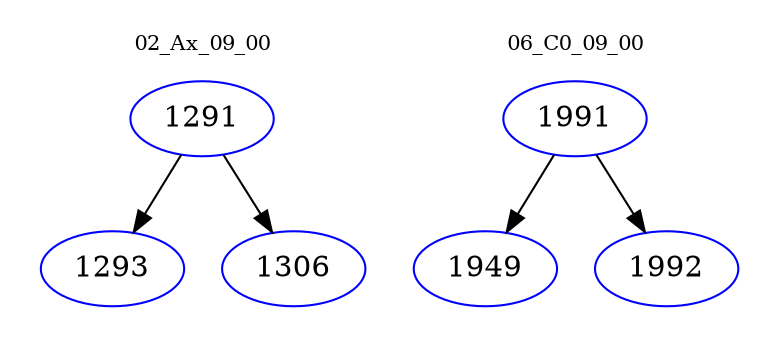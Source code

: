 digraph{
subgraph cluster_0 {
color = white
label = "02_Ax_09_00";
fontsize=10;
T0_1291 [label="1291", color="blue"]
T0_1291 -> T0_1293 [color="black"]
T0_1293 [label="1293", color="blue"]
T0_1291 -> T0_1306 [color="black"]
T0_1306 [label="1306", color="blue"]
}
subgraph cluster_1 {
color = white
label = "06_C0_09_00";
fontsize=10;
T1_1991 [label="1991", color="blue"]
T1_1991 -> T1_1949 [color="black"]
T1_1949 [label="1949", color="blue"]
T1_1991 -> T1_1992 [color="black"]
T1_1992 [label="1992", color="blue"]
}
}
